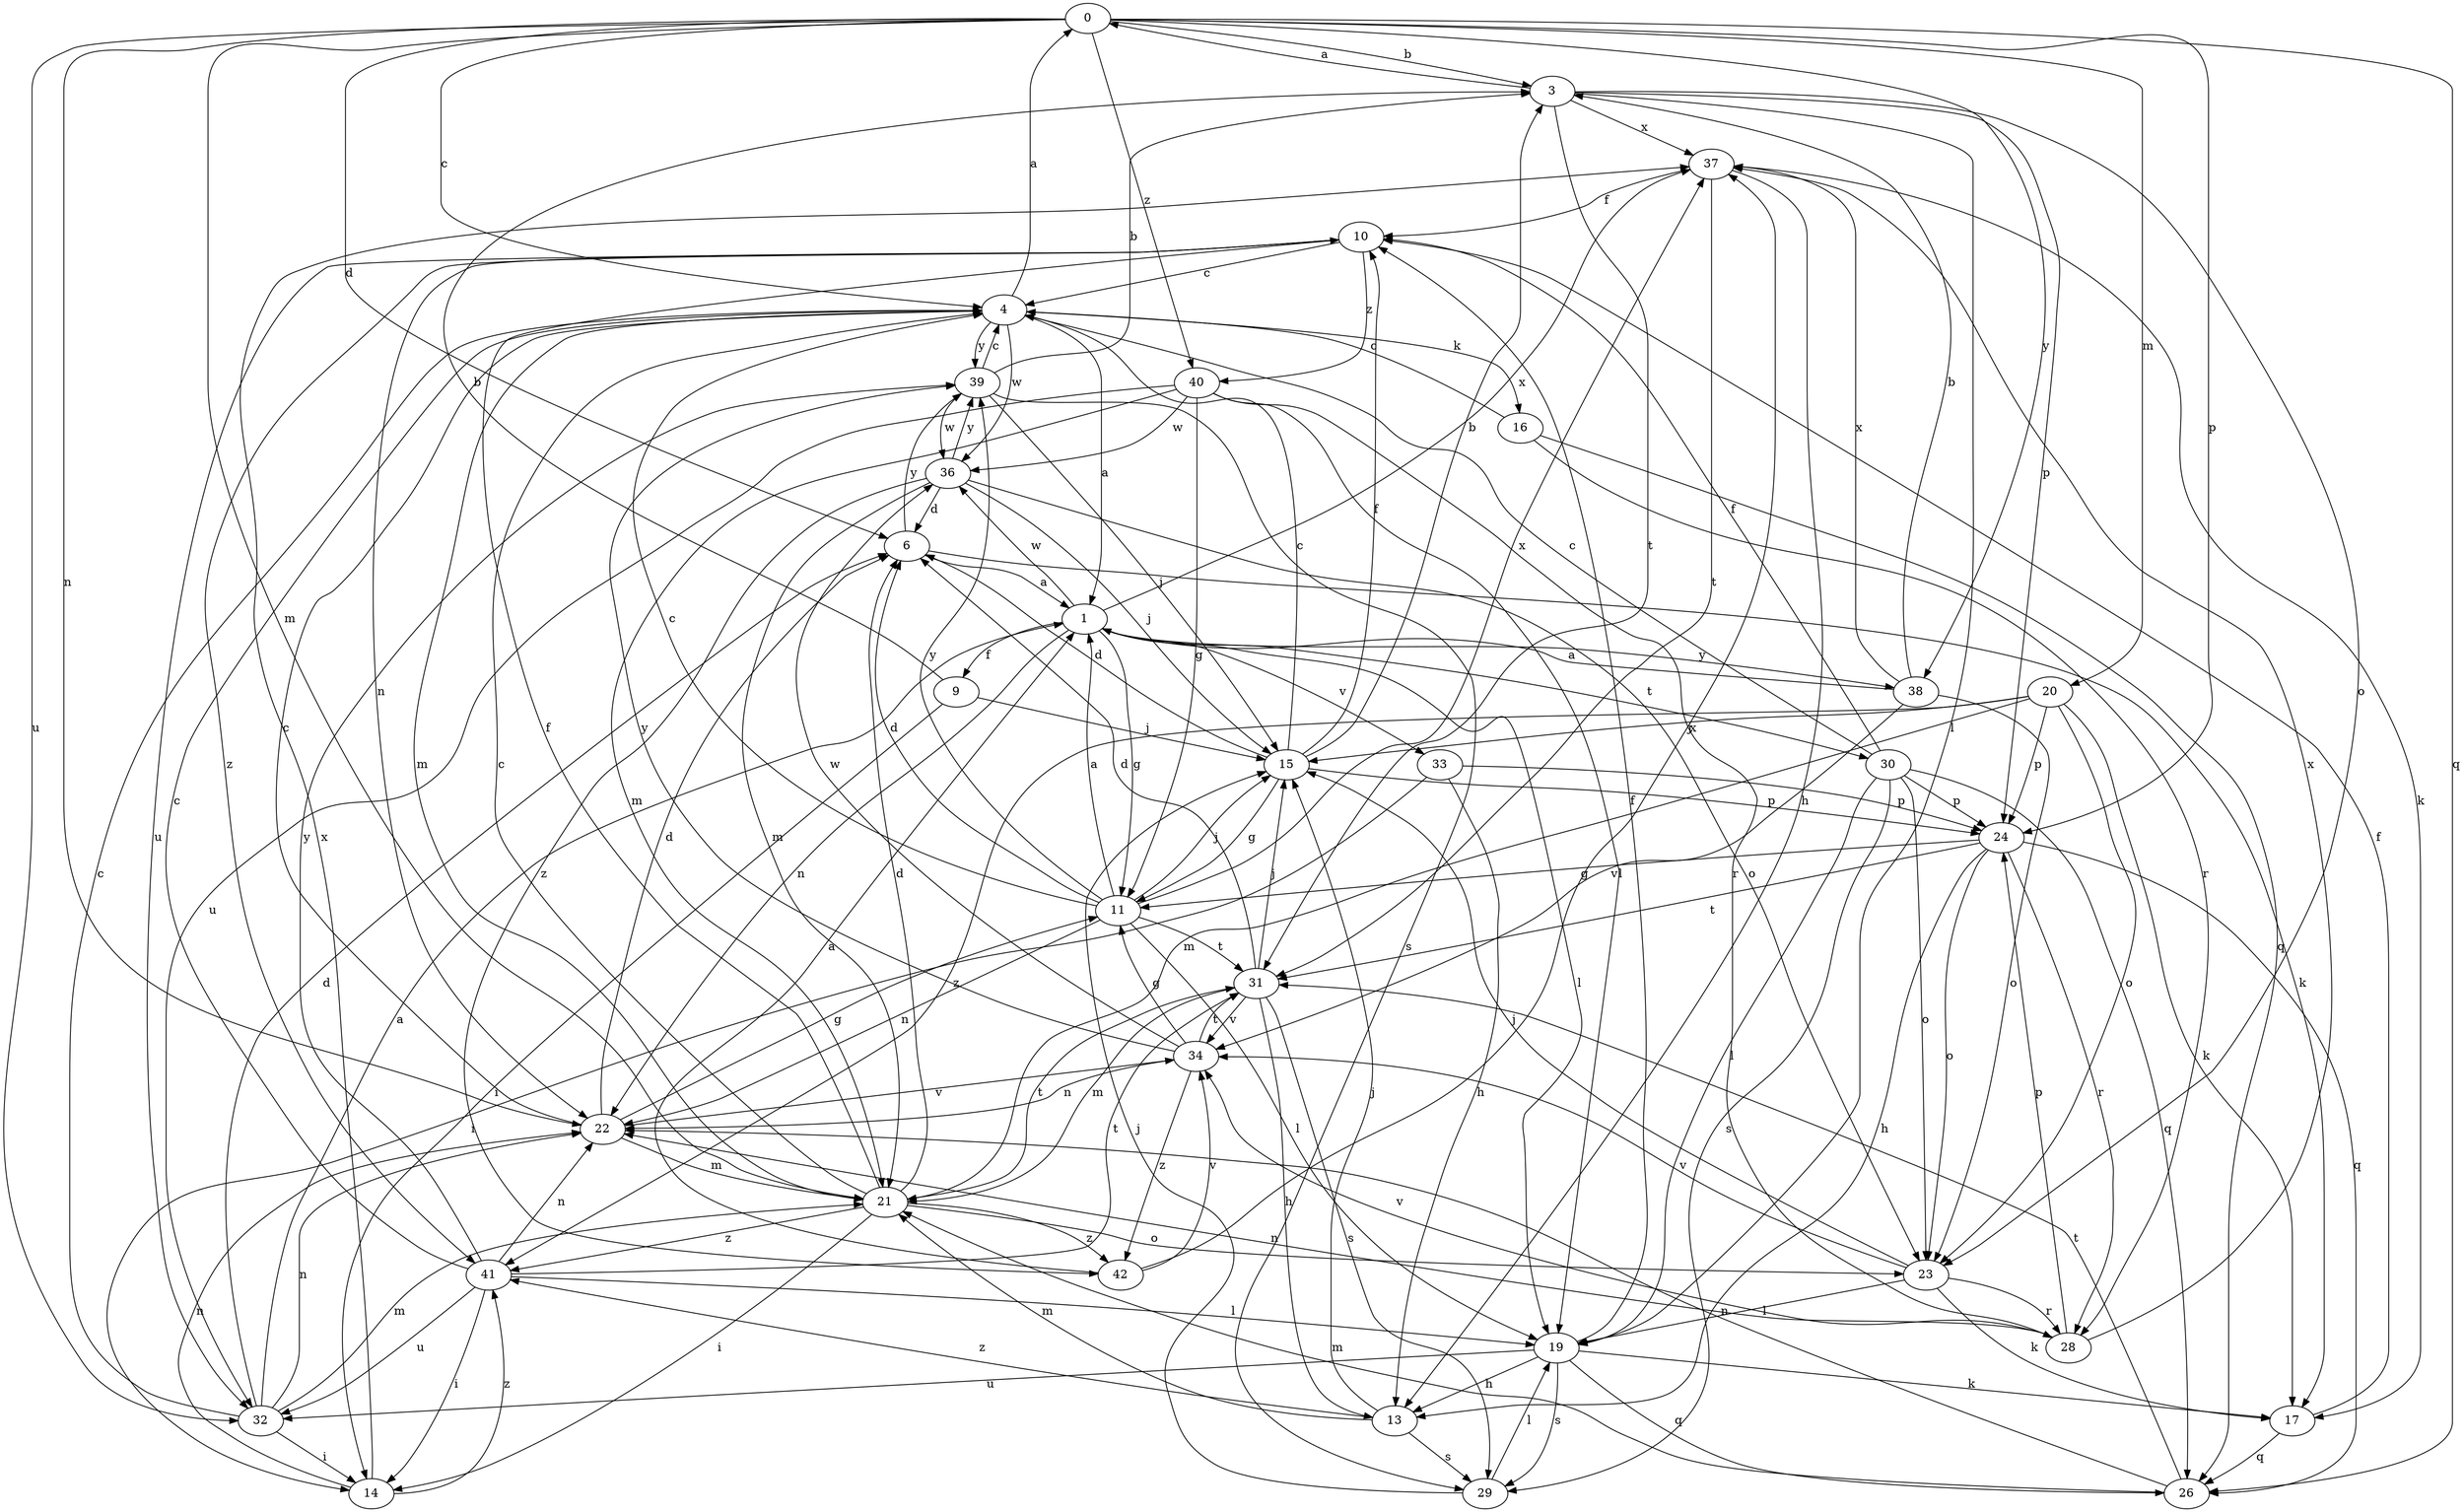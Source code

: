 strict digraph  {
0;
1;
3;
4;
6;
9;
10;
11;
13;
14;
15;
16;
17;
19;
20;
21;
22;
23;
24;
26;
28;
29;
30;
31;
32;
33;
34;
36;
37;
38;
39;
40;
41;
42;
0 -> 3  [label=b];
0 -> 4  [label=c];
0 -> 6  [label=d];
0 -> 20  [label=m];
0 -> 21  [label=m];
0 -> 22  [label=n];
0 -> 24  [label=p];
0 -> 26  [label=q];
0 -> 32  [label=u];
0 -> 38  [label=y];
0 -> 40  [label=z];
1 -> 9  [label=f];
1 -> 11  [label=g];
1 -> 19  [label=l];
1 -> 22  [label=n];
1 -> 30  [label=t];
1 -> 33  [label=v];
1 -> 36  [label=w];
1 -> 37  [label=x];
1 -> 38  [label=y];
3 -> 0  [label=a];
3 -> 19  [label=l];
3 -> 23  [label=o];
3 -> 24  [label=p];
3 -> 31  [label=t];
3 -> 37  [label=x];
4 -> 0  [label=a];
4 -> 1  [label=a];
4 -> 16  [label=k];
4 -> 21  [label=m];
4 -> 36  [label=w];
4 -> 39  [label=y];
6 -> 1  [label=a];
6 -> 17  [label=k];
6 -> 39  [label=y];
9 -> 3  [label=b];
9 -> 14  [label=i];
9 -> 15  [label=j];
10 -> 4  [label=c];
10 -> 22  [label=n];
10 -> 32  [label=u];
10 -> 40  [label=z];
10 -> 41  [label=z];
11 -> 1  [label=a];
11 -> 4  [label=c];
11 -> 6  [label=d];
11 -> 15  [label=j];
11 -> 19  [label=l];
11 -> 22  [label=n];
11 -> 31  [label=t];
11 -> 37  [label=x];
11 -> 39  [label=y];
13 -> 15  [label=j];
13 -> 21  [label=m];
13 -> 29  [label=s];
13 -> 41  [label=z];
14 -> 22  [label=n];
14 -> 37  [label=x];
14 -> 41  [label=z];
15 -> 3  [label=b];
15 -> 4  [label=c];
15 -> 6  [label=d];
15 -> 10  [label=f];
15 -> 11  [label=g];
15 -> 24  [label=p];
16 -> 4  [label=c];
16 -> 26  [label=q];
16 -> 28  [label=r];
17 -> 10  [label=f];
17 -> 26  [label=q];
19 -> 10  [label=f];
19 -> 13  [label=h];
19 -> 17  [label=k];
19 -> 26  [label=q];
19 -> 29  [label=s];
19 -> 32  [label=u];
20 -> 15  [label=j];
20 -> 17  [label=k];
20 -> 21  [label=m];
20 -> 23  [label=o];
20 -> 24  [label=p];
20 -> 41  [label=z];
21 -> 4  [label=c];
21 -> 6  [label=d];
21 -> 10  [label=f];
21 -> 14  [label=i];
21 -> 23  [label=o];
21 -> 31  [label=t];
21 -> 41  [label=z];
21 -> 42  [label=z];
22 -> 4  [label=c];
22 -> 6  [label=d];
22 -> 11  [label=g];
22 -> 21  [label=m];
22 -> 34  [label=v];
23 -> 15  [label=j];
23 -> 17  [label=k];
23 -> 19  [label=l];
23 -> 28  [label=r];
23 -> 34  [label=v];
24 -> 11  [label=g];
24 -> 13  [label=h];
24 -> 23  [label=o];
24 -> 26  [label=q];
24 -> 28  [label=r];
24 -> 31  [label=t];
26 -> 21  [label=m];
26 -> 22  [label=n];
26 -> 31  [label=t];
28 -> 22  [label=n];
28 -> 24  [label=p];
28 -> 34  [label=v];
28 -> 37  [label=x];
29 -> 15  [label=j];
29 -> 19  [label=l];
30 -> 4  [label=c];
30 -> 10  [label=f];
30 -> 19  [label=l];
30 -> 23  [label=o];
30 -> 24  [label=p];
30 -> 26  [label=q];
30 -> 29  [label=s];
31 -> 6  [label=d];
31 -> 13  [label=h];
31 -> 15  [label=j];
31 -> 21  [label=m];
31 -> 29  [label=s];
31 -> 34  [label=v];
32 -> 1  [label=a];
32 -> 4  [label=c];
32 -> 6  [label=d];
32 -> 14  [label=i];
32 -> 21  [label=m];
32 -> 22  [label=n];
33 -> 13  [label=h];
33 -> 14  [label=i];
33 -> 24  [label=p];
34 -> 11  [label=g];
34 -> 22  [label=n];
34 -> 31  [label=t];
34 -> 36  [label=w];
34 -> 39  [label=y];
34 -> 42  [label=z];
36 -> 6  [label=d];
36 -> 15  [label=j];
36 -> 21  [label=m];
36 -> 23  [label=o];
36 -> 39  [label=y];
36 -> 42  [label=z];
37 -> 10  [label=f];
37 -> 13  [label=h];
37 -> 17  [label=k];
37 -> 31  [label=t];
38 -> 1  [label=a];
38 -> 3  [label=b];
38 -> 23  [label=o];
38 -> 34  [label=v];
38 -> 37  [label=x];
39 -> 3  [label=b];
39 -> 4  [label=c];
39 -> 15  [label=j];
39 -> 29  [label=s];
39 -> 36  [label=w];
40 -> 11  [label=g];
40 -> 19  [label=l];
40 -> 21  [label=m];
40 -> 28  [label=r];
40 -> 32  [label=u];
40 -> 36  [label=w];
41 -> 4  [label=c];
41 -> 14  [label=i];
41 -> 19  [label=l];
41 -> 22  [label=n];
41 -> 31  [label=t];
41 -> 32  [label=u];
41 -> 39  [label=y];
42 -> 1  [label=a];
42 -> 34  [label=v];
42 -> 37  [label=x];
}
